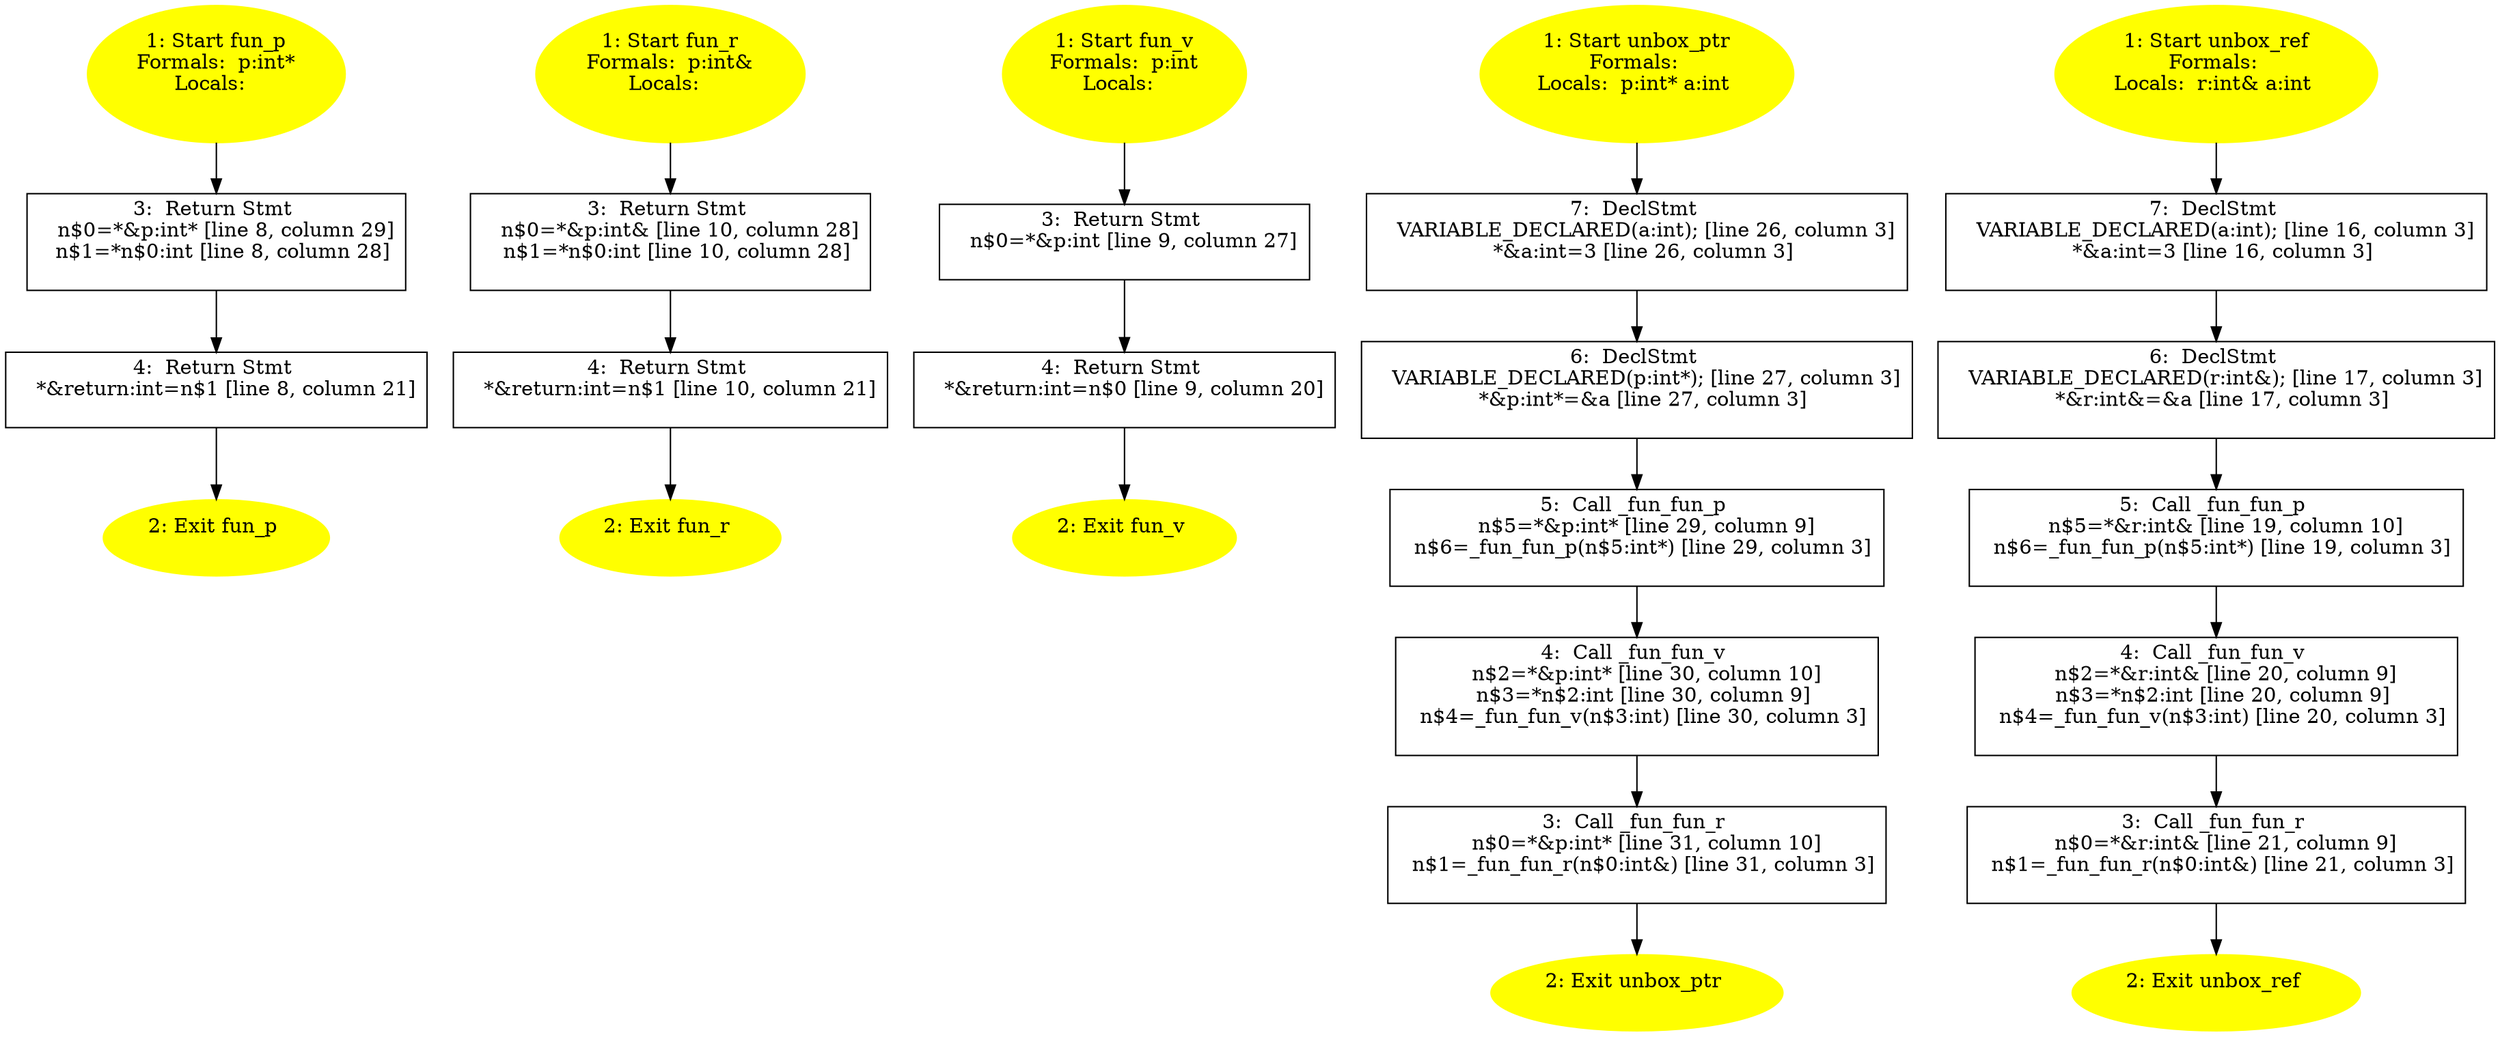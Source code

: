 /* @generated */
digraph cfg {
"fun_p#7468829763884786220.ff1d58f26970dcc8_1" [label="1: Start fun_p\nFormals:  p:int*\nLocals:  \n  " color=yellow style=filled]
	

	 "fun_p#7468829763884786220.ff1d58f26970dcc8_1" -> "fun_p#7468829763884786220.ff1d58f26970dcc8_3" ;
"fun_p#7468829763884786220.ff1d58f26970dcc8_2" [label="2: Exit fun_p \n  " color=yellow style=filled]
	

"fun_p#7468829763884786220.ff1d58f26970dcc8_3" [label="3:  Return Stmt \n   n$0=*&p:int* [line 8, column 29]\n  n$1=*n$0:int [line 8, column 28]\n " shape="box"]
	

	 "fun_p#7468829763884786220.ff1d58f26970dcc8_3" -> "fun_p#7468829763884786220.ff1d58f26970dcc8_4" ;
"fun_p#7468829763884786220.ff1d58f26970dcc8_4" [label="4:  Return Stmt \n   *&return:int=n$1 [line 8, column 21]\n " shape="box"]
	

	 "fun_p#7468829763884786220.ff1d58f26970dcc8_4" -> "fun_p#7468829763884786220.ff1d58f26970dcc8_2" ;
"fun_r#8688550998084520100.a539308a01e8443f_1" [label="1: Start fun_r\nFormals:  p:int&\nLocals:  \n  " color=yellow style=filled]
	

	 "fun_r#8688550998084520100.a539308a01e8443f_1" -> "fun_r#8688550998084520100.a539308a01e8443f_3" ;
"fun_r#8688550998084520100.a539308a01e8443f_2" [label="2: Exit fun_r \n  " color=yellow style=filled]
	

"fun_r#8688550998084520100.a539308a01e8443f_3" [label="3:  Return Stmt \n   n$0=*&p:int& [line 10, column 28]\n  n$1=*n$0:int [line 10, column 28]\n " shape="box"]
	

	 "fun_r#8688550998084520100.a539308a01e8443f_3" -> "fun_r#8688550998084520100.a539308a01e8443f_4" ;
"fun_r#8688550998084520100.a539308a01e8443f_4" [label="4:  Return Stmt \n   *&return:int=n$1 [line 10, column 21]\n " shape="box"]
	

	 "fun_r#8688550998084520100.a539308a01e8443f_4" -> "fun_r#8688550998084520100.a539308a01e8443f_2" ;
"fun_v#125358748374922080.2b082c989a86eb6a_1" [label="1: Start fun_v\nFormals:  p:int\nLocals:  \n  " color=yellow style=filled]
	

	 "fun_v#125358748374922080.2b082c989a86eb6a_1" -> "fun_v#125358748374922080.2b082c989a86eb6a_3" ;
"fun_v#125358748374922080.2b082c989a86eb6a_2" [label="2: Exit fun_v \n  " color=yellow style=filled]
	

"fun_v#125358748374922080.2b082c989a86eb6a_3" [label="3:  Return Stmt \n   n$0=*&p:int [line 9, column 27]\n " shape="box"]
	

	 "fun_v#125358748374922080.2b082c989a86eb6a_3" -> "fun_v#125358748374922080.2b082c989a86eb6a_4" ;
"fun_v#125358748374922080.2b082c989a86eb6a_4" [label="4:  Return Stmt \n   *&return:int=n$0 [line 9, column 20]\n " shape="box"]
	

	 "fun_v#125358748374922080.2b082c989a86eb6a_4" -> "fun_v#125358748374922080.2b082c989a86eb6a_2" ;
"unbox_ptr#3550280956167916174.75d50cc2e2dfffd1_1" [label="1: Start unbox_ptr\nFormals: \nLocals:  p:int* a:int \n  " color=yellow style=filled]
	

	 "unbox_ptr#3550280956167916174.75d50cc2e2dfffd1_1" -> "unbox_ptr#3550280956167916174.75d50cc2e2dfffd1_7" ;
"unbox_ptr#3550280956167916174.75d50cc2e2dfffd1_2" [label="2: Exit unbox_ptr \n  " color=yellow style=filled]
	

"unbox_ptr#3550280956167916174.75d50cc2e2dfffd1_3" [label="3:  Call _fun_fun_r \n   n$0=*&p:int* [line 31, column 10]\n  n$1=_fun_fun_r(n$0:int&) [line 31, column 3]\n " shape="box"]
	

	 "unbox_ptr#3550280956167916174.75d50cc2e2dfffd1_3" -> "unbox_ptr#3550280956167916174.75d50cc2e2dfffd1_2" ;
"unbox_ptr#3550280956167916174.75d50cc2e2dfffd1_4" [label="4:  Call _fun_fun_v \n   n$2=*&p:int* [line 30, column 10]\n  n$3=*n$2:int [line 30, column 9]\n  n$4=_fun_fun_v(n$3:int) [line 30, column 3]\n " shape="box"]
	

	 "unbox_ptr#3550280956167916174.75d50cc2e2dfffd1_4" -> "unbox_ptr#3550280956167916174.75d50cc2e2dfffd1_3" ;
"unbox_ptr#3550280956167916174.75d50cc2e2dfffd1_5" [label="5:  Call _fun_fun_p \n   n$5=*&p:int* [line 29, column 9]\n  n$6=_fun_fun_p(n$5:int*) [line 29, column 3]\n " shape="box"]
	

	 "unbox_ptr#3550280956167916174.75d50cc2e2dfffd1_5" -> "unbox_ptr#3550280956167916174.75d50cc2e2dfffd1_4" ;
"unbox_ptr#3550280956167916174.75d50cc2e2dfffd1_6" [label="6:  DeclStmt \n   VARIABLE_DECLARED(p:int*); [line 27, column 3]\n  *&p:int*=&a [line 27, column 3]\n " shape="box"]
	

	 "unbox_ptr#3550280956167916174.75d50cc2e2dfffd1_6" -> "unbox_ptr#3550280956167916174.75d50cc2e2dfffd1_5" ;
"unbox_ptr#3550280956167916174.75d50cc2e2dfffd1_7" [label="7:  DeclStmt \n   VARIABLE_DECLARED(a:int); [line 26, column 3]\n  *&a:int=3 [line 26, column 3]\n " shape="box"]
	

	 "unbox_ptr#3550280956167916174.75d50cc2e2dfffd1_7" -> "unbox_ptr#3550280956167916174.75d50cc2e2dfffd1_6" ;
"unbox_ref#9977470601320200599.91094dce9e5b43dc_1" [label="1: Start unbox_ref\nFormals: \nLocals:  r:int& a:int \n  " color=yellow style=filled]
	

	 "unbox_ref#9977470601320200599.91094dce9e5b43dc_1" -> "unbox_ref#9977470601320200599.91094dce9e5b43dc_7" ;
"unbox_ref#9977470601320200599.91094dce9e5b43dc_2" [label="2: Exit unbox_ref \n  " color=yellow style=filled]
	

"unbox_ref#9977470601320200599.91094dce9e5b43dc_3" [label="3:  Call _fun_fun_r \n   n$0=*&r:int& [line 21, column 9]\n  n$1=_fun_fun_r(n$0:int&) [line 21, column 3]\n " shape="box"]
	

	 "unbox_ref#9977470601320200599.91094dce9e5b43dc_3" -> "unbox_ref#9977470601320200599.91094dce9e5b43dc_2" ;
"unbox_ref#9977470601320200599.91094dce9e5b43dc_4" [label="4:  Call _fun_fun_v \n   n$2=*&r:int& [line 20, column 9]\n  n$3=*n$2:int [line 20, column 9]\n  n$4=_fun_fun_v(n$3:int) [line 20, column 3]\n " shape="box"]
	

	 "unbox_ref#9977470601320200599.91094dce9e5b43dc_4" -> "unbox_ref#9977470601320200599.91094dce9e5b43dc_3" ;
"unbox_ref#9977470601320200599.91094dce9e5b43dc_5" [label="5:  Call _fun_fun_p \n   n$5=*&r:int& [line 19, column 10]\n  n$6=_fun_fun_p(n$5:int*) [line 19, column 3]\n " shape="box"]
	

	 "unbox_ref#9977470601320200599.91094dce9e5b43dc_5" -> "unbox_ref#9977470601320200599.91094dce9e5b43dc_4" ;
"unbox_ref#9977470601320200599.91094dce9e5b43dc_6" [label="6:  DeclStmt \n   VARIABLE_DECLARED(r:int&); [line 17, column 3]\n  *&r:int&=&a [line 17, column 3]\n " shape="box"]
	

	 "unbox_ref#9977470601320200599.91094dce9e5b43dc_6" -> "unbox_ref#9977470601320200599.91094dce9e5b43dc_5" ;
"unbox_ref#9977470601320200599.91094dce9e5b43dc_7" [label="7:  DeclStmt \n   VARIABLE_DECLARED(a:int); [line 16, column 3]\n  *&a:int=3 [line 16, column 3]\n " shape="box"]
	

	 "unbox_ref#9977470601320200599.91094dce9e5b43dc_7" -> "unbox_ref#9977470601320200599.91094dce9e5b43dc_6" ;
}
